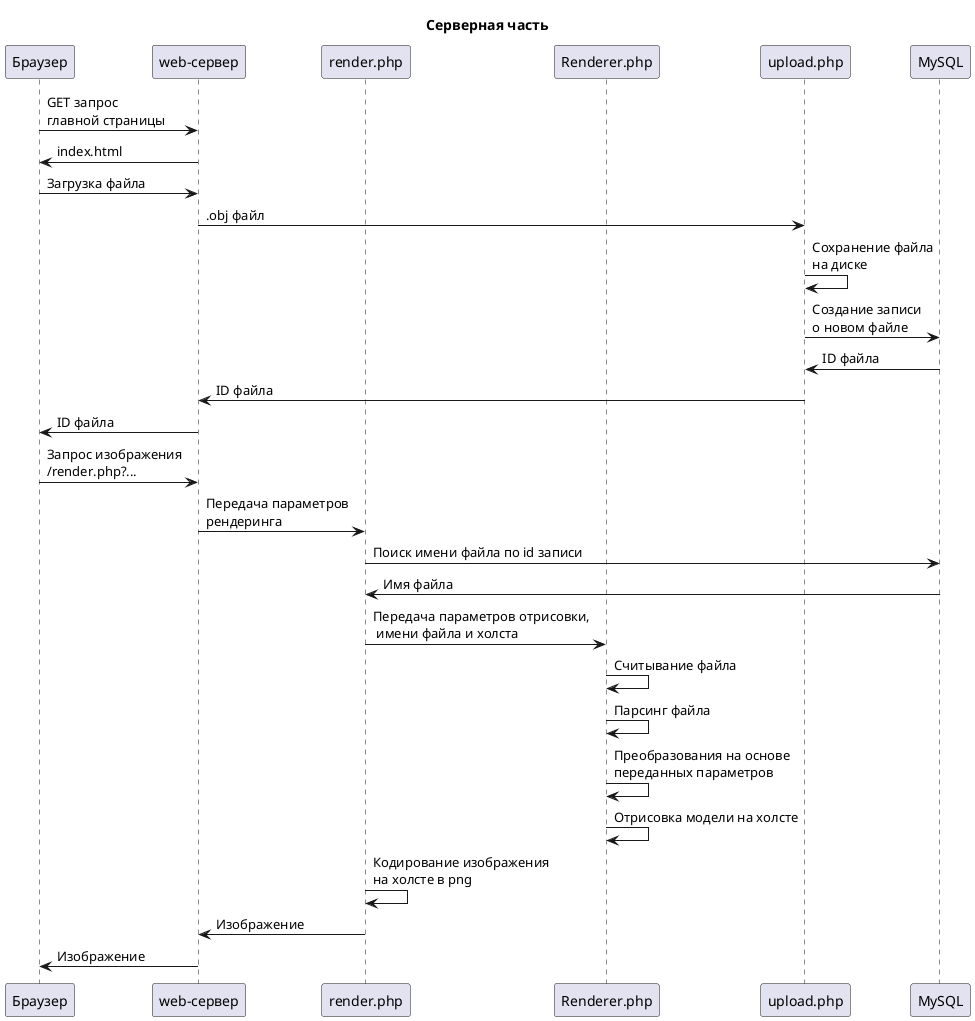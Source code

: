 @startuml
title "Серверная часть"
participant Браузер
participant "web-сервер"
participant "render.php"
participant "Renderer.php"
Браузер -> "web-сервер": GET запрос\nглавной страницы
"web-сервер" -> Браузер: index.html
Браузер -> "web-сервер": Загрузка файла
"web-сервер" -> upload.php: .obj файл
upload.php -> upload.php: Сохранение файла\nна диске
upload.php -> MySQL: Создание записи\nо новом файле
MySQL -> upload.php: ID файла
upload.php -> "web-сервер": ID файла
"web-сервер" -> Браузер: ID файла
Браузер -> "web-сервер": Запрос изображения\n/render.php?...
"web-сервер" -> "render.php": Передача параметров\nрендеринга
"render.php" -> MySQL: Поиск имени файла по id записи
MySQL -> "render.php": Имя файла
"render.php"->"Renderer.php": Передача параметров отрисовки,\n имени файла и холста
"Renderer.php"->"Renderer.php": Считывание файла
"Renderer.php"->"Renderer.php": Парсинг файла
"Renderer.php"->"Renderer.php": Преобразования на основе\nпереданных параметров
"Renderer.php"->"Renderer.php": Отрисовка модели на холсте
"render.php"->"render.php": Кодирование изображения\nна холсте в png
"render.php"->"web-сервер": Изображение
"web-сервер"->Браузер: Изображение
@enduml